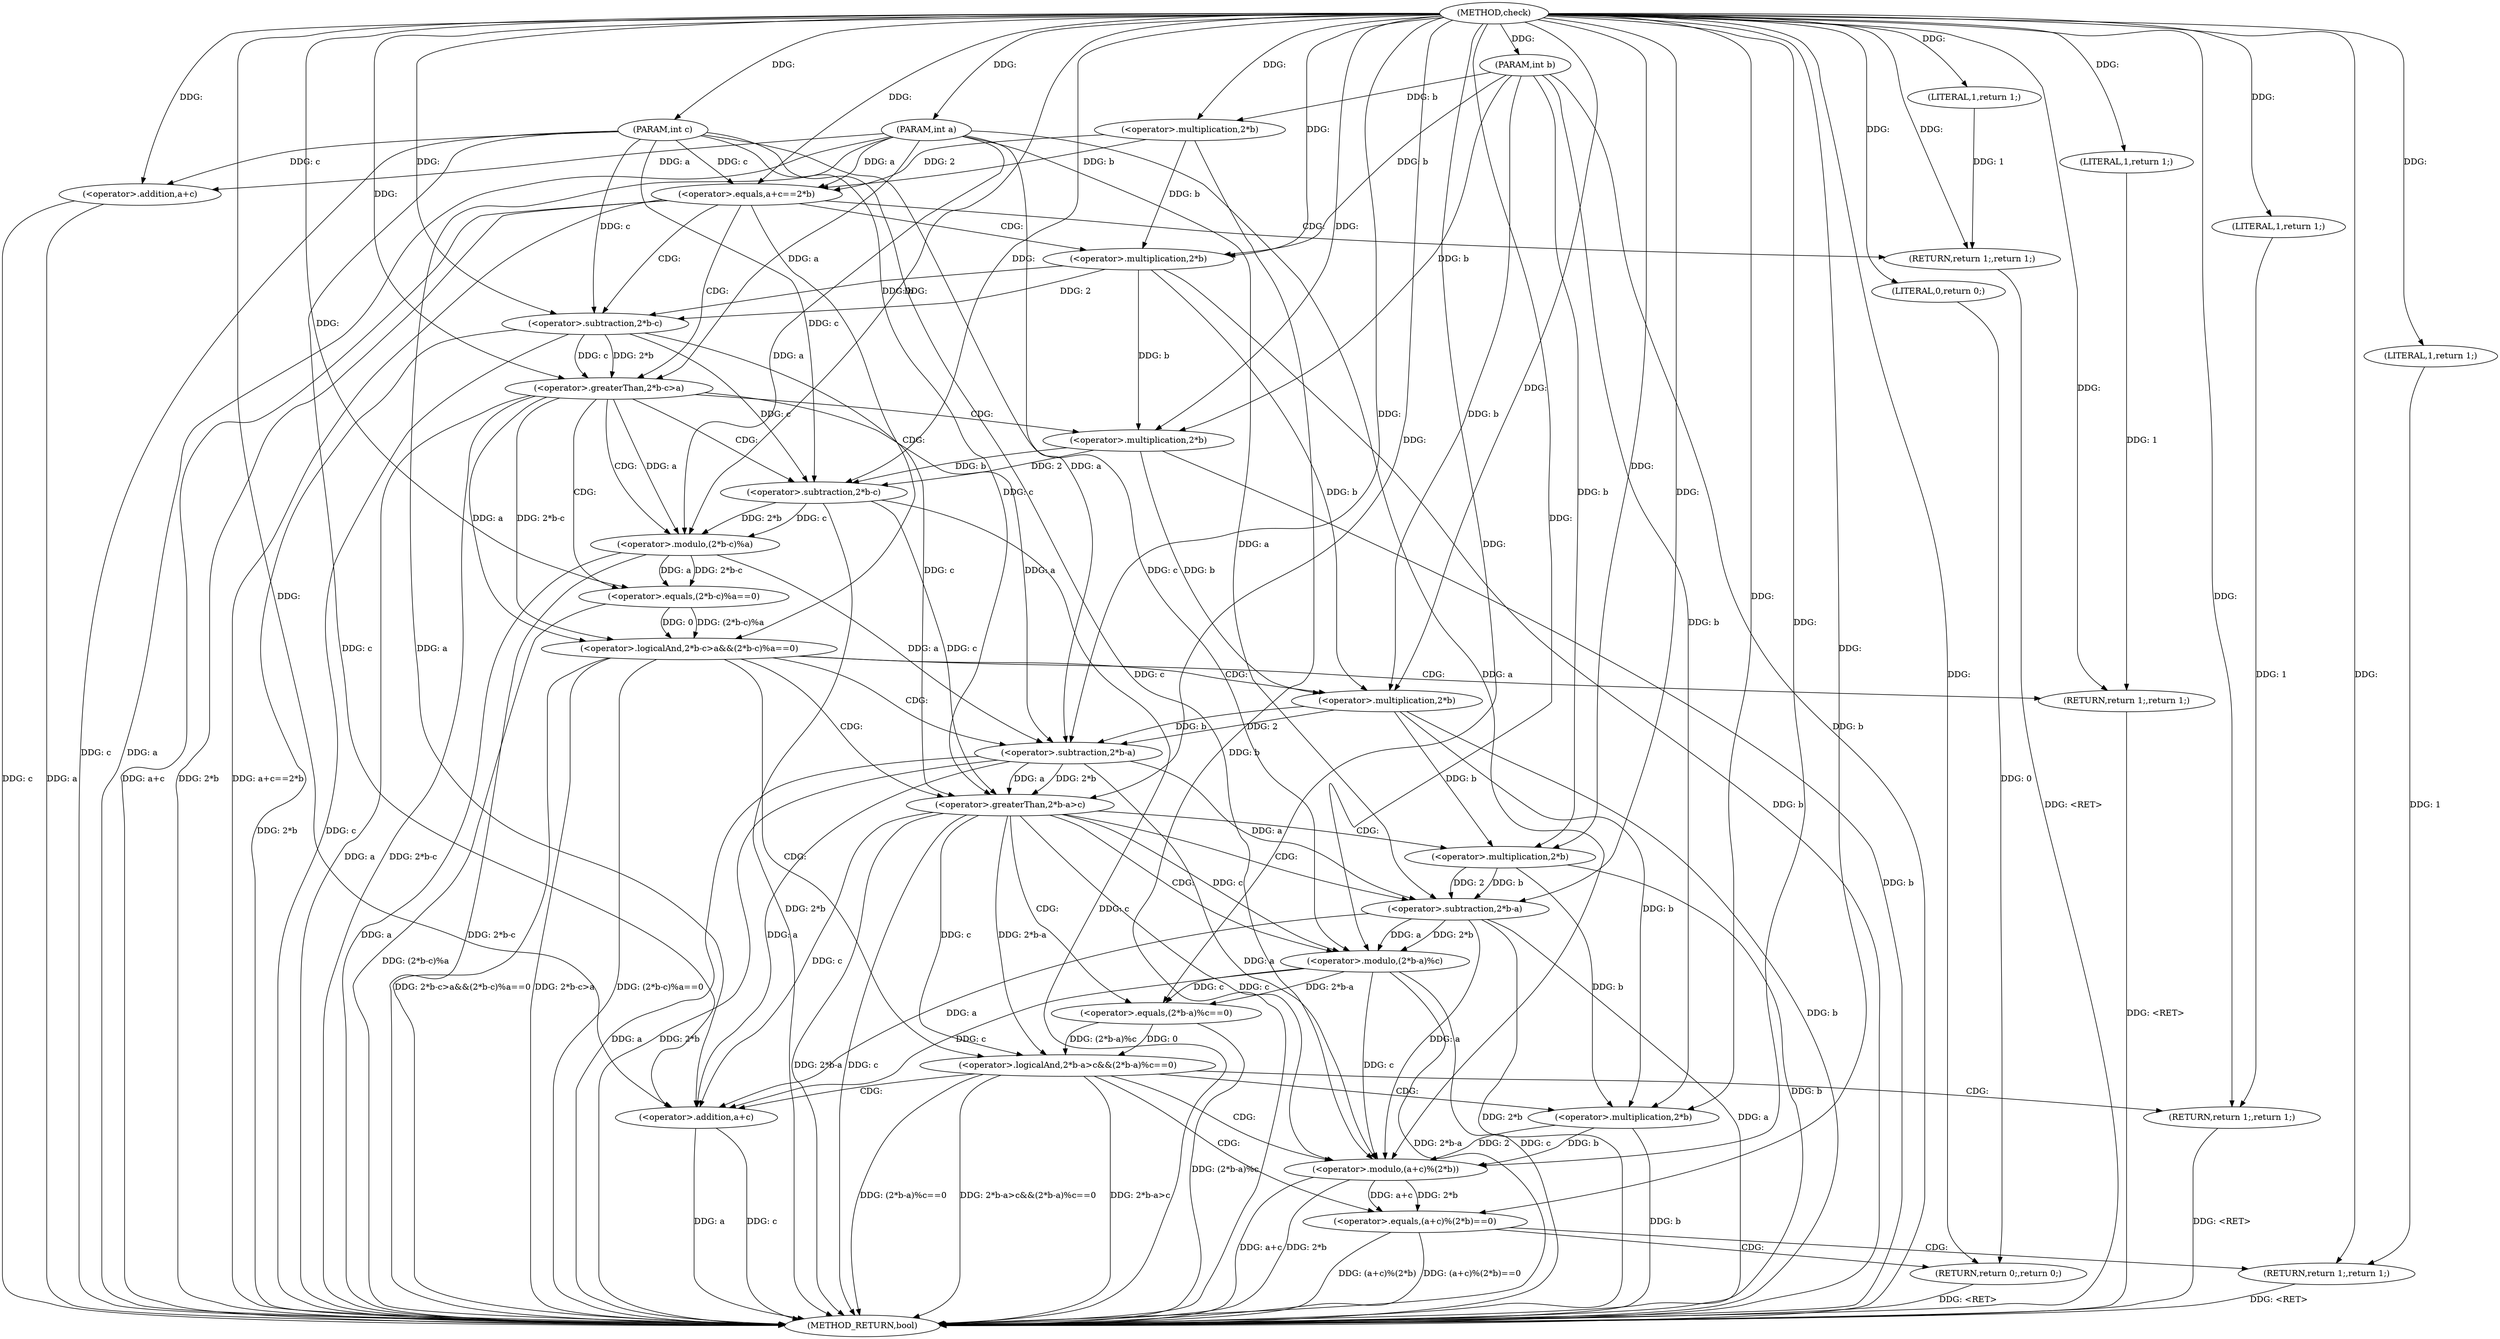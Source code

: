 digraph "check" {  
"1000102" [label = "(METHOD,check)" ]
"1000171" [label = "(METHOD_RETURN,bool)" ]
"1000103" [label = "(PARAM,int a)" ]
"1000104" [label = "(PARAM,int b)" ]
"1000105" [label = "(PARAM,int c)" ]
"1000169" [label = "(RETURN,return 0;,return 0;)" ]
"1000108" [label = "(<operator>.equals,a+c==2*b)" ]
"1000115" [label = "(RETURN,return 1;,return 1;)" ]
"1000118" [label = "(<operator>.logicalAnd,2*b-c>a&&(2*b-c)%a==0)" ]
"1000135" [label = "(RETURN,return 1;,return 1;)" ]
"1000138" [label = "(<operator>.logicalAnd,2*b-a>c&&(2*b-a)%c==0)" ]
"1000155" [label = "(RETURN,return 1;,return 1;)" ]
"1000158" [label = "(<operator>.equals,(a+c)%(2*b)==0)" ]
"1000167" [label = "(RETURN,return 1;,return 1;)" ]
"1000170" [label = "(LITERAL,0,return 0;)" ]
"1000116" [label = "(LITERAL,1,return 1;)" ]
"1000136" [label = "(LITERAL,1,return 1;)" ]
"1000156" [label = "(LITERAL,1,return 1;)" ]
"1000168" [label = "(LITERAL,1,return 1;)" ]
"1000109" [label = "(<operator>.addition,a+c)" ]
"1000112" [label = "(<operator>.multiplication,2*b)" ]
"1000119" [label = "(<operator>.greaterThan,2*b-c>a)" ]
"1000126" [label = "(<operator>.equals,(2*b-c)%a==0)" ]
"1000139" [label = "(<operator>.greaterThan,2*b-a>c)" ]
"1000146" [label = "(<operator>.equals,(2*b-a)%c==0)" ]
"1000159" [label = "(<operator>.modulo,(a+c)%(2*b))" ]
"1000120" [label = "(<operator>.subtraction,2*b-c)" ]
"1000127" [label = "(<operator>.modulo,(2*b-c)%a)" ]
"1000140" [label = "(<operator>.subtraction,2*b-a)" ]
"1000147" [label = "(<operator>.modulo,(2*b-a)%c)" ]
"1000160" [label = "(<operator>.addition,a+c)" ]
"1000163" [label = "(<operator>.multiplication,2*b)" ]
"1000121" [label = "(<operator>.multiplication,2*b)" ]
"1000128" [label = "(<operator>.subtraction,2*b-c)" ]
"1000141" [label = "(<operator>.multiplication,2*b)" ]
"1000148" [label = "(<operator>.subtraction,2*b-a)" ]
"1000129" [label = "(<operator>.multiplication,2*b)" ]
"1000149" [label = "(<operator>.multiplication,2*b)" ]
  "1000169" -> "1000171"  [ label = "DDG: <RET>"] 
  "1000155" -> "1000171"  [ label = "DDG: <RET>"] 
  "1000115" -> "1000171"  [ label = "DDG: <RET>"] 
  "1000135" -> "1000171"  [ label = "DDG: <RET>"] 
  "1000103" -> "1000171"  [ label = "DDG: a"] 
  "1000104" -> "1000171"  [ label = "DDG: b"] 
  "1000105" -> "1000171"  [ label = "DDG: c"] 
  "1000109" -> "1000171"  [ label = "DDG: a"] 
  "1000109" -> "1000171"  [ label = "DDG: c"] 
  "1000108" -> "1000171"  [ label = "DDG: a+c"] 
  "1000112" -> "1000171"  [ label = "DDG: b"] 
  "1000108" -> "1000171"  [ label = "DDG: 2*b"] 
  "1000108" -> "1000171"  [ label = "DDG: a+c==2*b"] 
  "1000121" -> "1000171"  [ label = "DDG: b"] 
  "1000120" -> "1000171"  [ label = "DDG: 2*b"] 
  "1000120" -> "1000171"  [ label = "DDG: c"] 
  "1000119" -> "1000171"  [ label = "DDG: 2*b-c"] 
  "1000119" -> "1000171"  [ label = "DDG: a"] 
  "1000118" -> "1000171"  [ label = "DDG: 2*b-c>a"] 
  "1000129" -> "1000171"  [ label = "DDG: b"] 
  "1000128" -> "1000171"  [ label = "DDG: 2*b"] 
  "1000128" -> "1000171"  [ label = "DDG: c"] 
  "1000127" -> "1000171"  [ label = "DDG: 2*b-c"] 
  "1000127" -> "1000171"  [ label = "DDG: a"] 
  "1000126" -> "1000171"  [ label = "DDG: (2*b-c)%a"] 
  "1000118" -> "1000171"  [ label = "DDG: (2*b-c)%a==0"] 
  "1000118" -> "1000171"  [ label = "DDG: 2*b-c>a&&(2*b-c)%a==0"] 
  "1000141" -> "1000171"  [ label = "DDG: b"] 
  "1000140" -> "1000171"  [ label = "DDG: 2*b"] 
  "1000140" -> "1000171"  [ label = "DDG: a"] 
  "1000139" -> "1000171"  [ label = "DDG: 2*b-a"] 
  "1000139" -> "1000171"  [ label = "DDG: c"] 
  "1000138" -> "1000171"  [ label = "DDG: 2*b-a>c"] 
  "1000149" -> "1000171"  [ label = "DDG: b"] 
  "1000148" -> "1000171"  [ label = "DDG: 2*b"] 
  "1000148" -> "1000171"  [ label = "DDG: a"] 
  "1000147" -> "1000171"  [ label = "DDG: 2*b-a"] 
  "1000147" -> "1000171"  [ label = "DDG: c"] 
  "1000146" -> "1000171"  [ label = "DDG: (2*b-a)%c"] 
  "1000138" -> "1000171"  [ label = "DDG: (2*b-a)%c==0"] 
  "1000138" -> "1000171"  [ label = "DDG: 2*b-a>c&&(2*b-a)%c==0"] 
  "1000160" -> "1000171"  [ label = "DDG: a"] 
  "1000160" -> "1000171"  [ label = "DDG: c"] 
  "1000159" -> "1000171"  [ label = "DDG: a+c"] 
  "1000163" -> "1000171"  [ label = "DDG: b"] 
  "1000159" -> "1000171"  [ label = "DDG: 2*b"] 
  "1000158" -> "1000171"  [ label = "DDG: (a+c)%(2*b)"] 
  "1000158" -> "1000171"  [ label = "DDG: (a+c)%(2*b)==0"] 
  "1000167" -> "1000171"  [ label = "DDG: <RET>"] 
  "1000102" -> "1000103"  [ label = "DDG: "] 
  "1000102" -> "1000104"  [ label = "DDG: "] 
  "1000102" -> "1000105"  [ label = "DDG: "] 
  "1000170" -> "1000169"  [ label = "DDG: 0"] 
  "1000102" -> "1000169"  [ label = "DDG: "] 
  "1000116" -> "1000115"  [ label = "DDG: 1"] 
  "1000102" -> "1000115"  [ label = "DDG: "] 
  "1000136" -> "1000135"  [ label = "DDG: 1"] 
  "1000102" -> "1000135"  [ label = "DDG: "] 
  "1000156" -> "1000155"  [ label = "DDG: 1"] 
  "1000102" -> "1000155"  [ label = "DDG: "] 
  "1000168" -> "1000167"  [ label = "DDG: 1"] 
  "1000102" -> "1000167"  [ label = "DDG: "] 
  "1000102" -> "1000170"  [ label = "DDG: "] 
  "1000103" -> "1000108"  [ label = "DDG: a"] 
  "1000102" -> "1000108"  [ label = "DDG: "] 
  "1000105" -> "1000108"  [ label = "DDG: c"] 
  "1000112" -> "1000108"  [ label = "DDG: 2"] 
  "1000112" -> "1000108"  [ label = "DDG: b"] 
  "1000102" -> "1000116"  [ label = "DDG: "] 
  "1000119" -> "1000118"  [ label = "DDG: 2*b-c"] 
  "1000119" -> "1000118"  [ label = "DDG: a"] 
  "1000126" -> "1000118"  [ label = "DDG: (2*b-c)%a"] 
  "1000126" -> "1000118"  [ label = "DDG: 0"] 
  "1000102" -> "1000136"  [ label = "DDG: "] 
  "1000139" -> "1000138"  [ label = "DDG: c"] 
  "1000139" -> "1000138"  [ label = "DDG: 2*b-a"] 
  "1000146" -> "1000138"  [ label = "DDG: 0"] 
  "1000146" -> "1000138"  [ label = "DDG: (2*b-a)%c"] 
  "1000102" -> "1000156"  [ label = "DDG: "] 
  "1000159" -> "1000158"  [ label = "DDG: 2*b"] 
  "1000159" -> "1000158"  [ label = "DDG: a+c"] 
  "1000102" -> "1000158"  [ label = "DDG: "] 
  "1000102" -> "1000168"  [ label = "DDG: "] 
  "1000103" -> "1000109"  [ label = "DDG: a"] 
  "1000102" -> "1000109"  [ label = "DDG: "] 
  "1000105" -> "1000109"  [ label = "DDG: c"] 
  "1000102" -> "1000112"  [ label = "DDG: "] 
  "1000104" -> "1000112"  [ label = "DDG: b"] 
  "1000120" -> "1000119"  [ label = "DDG: 2*b"] 
  "1000120" -> "1000119"  [ label = "DDG: c"] 
  "1000103" -> "1000119"  [ label = "DDG: a"] 
  "1000102" -> "1000119"  [ label = "DDG: "] 
  "1000127" -> "1000126"  [ label = "DDG: 2*b-c"] 
  "1000127" -> "1000126"  [ label = "DDG: a"] 
  "1000102" -> "1000126"  [ label = "DDG: "] 
  "1000140" -> "1000139"  [ label = "DDG: 2*b"] 
  "1000140" -> "1000139"  [ label = "DDG: a"] 
  "1000120" -> "1000139"  [ label = "DDG: c"] 
  "1000128" -> "1000139"  [ label = "DDG: c"] 
  "1000105" -> "1000139"  [ label = "DDG: c"] 
  "1000102" -> "1000139"  [ label = "DDG: "] 
  "1000147" -> "1000146"  [ label = "DDG: 2*b-a"] 
  "1000147" -> "1000146"  [ label = "DDG: c"] 
  "1000102" -> "1000146"  [ label = "DDG: "] 
  "1000139" -> "1000159"  [ label = "DDG: c"] 
  "1000147" -> "1000159"  [ label = "DDG: c"] 
  "1000105" -> "1000159"  [ label = "DDG: c"] 
  "1000102" -> "1000159"  [ label = "DDG: "] 
  "1000140" -> "1000159"  [ label = "DDG: a"] 
  "1000148" -> "1000159"  [ label = "DDG: a"] 
  "1000103" -> "1000159"  [ label = "DDG: a"] 
  "1000163" -> "1000159"  [ label = "DDG: 2"] 
  "1000163" -> "1000159"  [ label = "DDG: b"] 
  "1000121" -> "1000120"  [ label = "DDG: b"] 
  "1000121" -> "1000120"  [ label = "DDG: 2"] 
  "1000105" -> "1000120"  [ label = "DDG: c"] 
  "1000102" -> "1000120"  [ label = "DDG: "] 
  "1000128" -> "1000127"  [ label = "DDG: c"] 
  "1000128" -> "1000127"  [ label = "DDG: 2*b"] 
  "1000119" -> "1000127"  [ label = "DDG: a"] 
  "1000103" -> "1000127"  [ label = "DDG: a"] 
  "1000102" -> "1000127"  [ label = "DDG: "] 
  "1000141" -> "1000140"  [ label = "DDG: 2"] 
  "1000141" -> "1000140"  [ label = "DDG: b"] 
  "1000119" -> "1000140"  [ label = "DDG: a"] 
  "1000127" -> "1000140"  [ label = "DDG: a"] 
  "1000103" -> "1000140"  [ label = "DDG: a"] 
  "1000102" -> "1000140"  [ label = "DDG: "] 
  "1000148" -> "1000147"  [ label = "DDG: a"] 
  "1000148" -> "1000147"  [ label = "DDG: 2*b"] 
  "1000139" -> "1000147"  [ label = "DDG: c"] 
  "1000105" -> "1000147"  [ label = "DDG: c"] 
  "1000102" -> "1000147"  [ label = "DDG: "] 
  "1000140" -> "1000160"  [ label = "DDG: a"] 
  "1000148" -> "1000160"  [ label = "DDG: a"] 
  "1000103" -> "1000160"  [ label = "DDG: a"] 
  "1000102" -> "1000160"  [ label = "DDG: "] 
  "1000139" -> "1000160"  [ label = "DDG: c"] 
  "1000147" -> "1000160"  [ label = "DDG: c"] 
  "1000105" -> "1000160"  [ label = "DDG: c"] 
  "1000102" -> "1000163"  [ label = "DDG: "] 
  "1000141" -> "1000163"  [ label = "DDG: b"] 
  "1000149" -> "1000163"  [ label = "DDG: b"] 
  "1000104" -> "1000163"  [ label = "DDG: b"] 
  "1000102" -> "1000121"  [ label = "DDG: "] 
  "1000112" -> "1000121"  [ label = "DDG: b"] 
  "1000104" -> "1000121"  [ label = "DDG: b"] 
  "1000129" -> "1000128"  [ label = "DDG: 2"] 
  "1000129" -> "1000128"  [ label = "DDG: b"] 
  "1000120" -> "1000128"  [ label = "DDG: c"] 
  "1000105" -> "1000128"  [ label = "DDG: c"] 
  "1000102" -> "1000128"  [ label = "DDG: "] 
  "1000102" -> "1000141"  [ label = "DDG: "] 
  "1000121" -> "1000141"  [ label = "DDG: b"] 
  "1000129" -> "1000141"  [ label = "DDG: b"] 
  "1000104" -> "1000141"  [ label = "DDG: b"] 
  "1000149" -> "1000148"  [ label = "DDG: b"] 
  "1000149" -> "1000148"  [ label = "DDG: 2"] 
  "1000140" -> "1000148"  [ label = "DDG: a"] 
  "1000103" -> "1000148"  [ label = "DDG: a"] 
  "1000102" -> "1000148"  [ label = "DDG: "] 
  "1000102" -> "1000129"  [ label = "DDG: "] 
  "1000121" -> "1000129"  [ label = "DDG: b"] 
  "1000104" -> "1000129"  [ label = "DDG: b"] 
  "1000102" -> "1000149"  [ label = "DDG: "] 
  "1000141" -> "1000149"  [ label = "DDG: b"] 
  "1000104" -> "1000149"  [ label = "DDG: b"] 
  "1000108" -> "1000119"  [ label = "CDG: "] 
  "1000108" -> "1000118"  [ label = "CDG: "] 
  "1000108" -> "1000121"  [ label = "CDG: "] 
  "1000108" -> "1000120"  [ label = "CDG: "] 
  "1000108" -> "1000115"  [ label = "CDG: "] 
  "1000118" -> "1000141"  [ label = "CDG: "] 
  "1000118" -> "1000139"  [ label = "CDG: "] 
  "1000118" -> "1000135"  [ label = "CDG: "] 
  "1000118" -> "1000140"  [ label = "CDG: "] 
  "1000118" -> "1000138"  [ label = "CDG: "] 
  "1000138" -> "1000163"  [ label = "CDG: "] 
  "1000138" -> "1000159"  [ label = "CDG: "] 
  "1000138" -> "1000158"  [ label = "CDG: "] 
  "1000138" -> "1000155"  [ label = "CDG: "] 
  "1000138" -> "1000160"  [ label = "CDG: "] 
  "1000158" -> "1000169"  [ label = "CDG: "] 
  "1000158" -> "1000167"  [ label = "CDG: "] 
  "1000119" -> "1000127"  [ label = "CDG: "] 
  "1000119" -> "1000128"  [ label = "CDG: "] 
  "1000119" -> "1000126"  [ label = "CDG: "] 
  "1000119" -> "1000129"  [ label = "CDG: "] 
  "1000139" -> "1000148"  [ label = "CDG: "] 
  "1000139" -> "1000149"  [ label = "CDG: "] 
  "1000139" -> "1000147"  [ label = "CDG: "] 
  "1000139" -> "1000146"  [ label = "CDG: "] 
}
